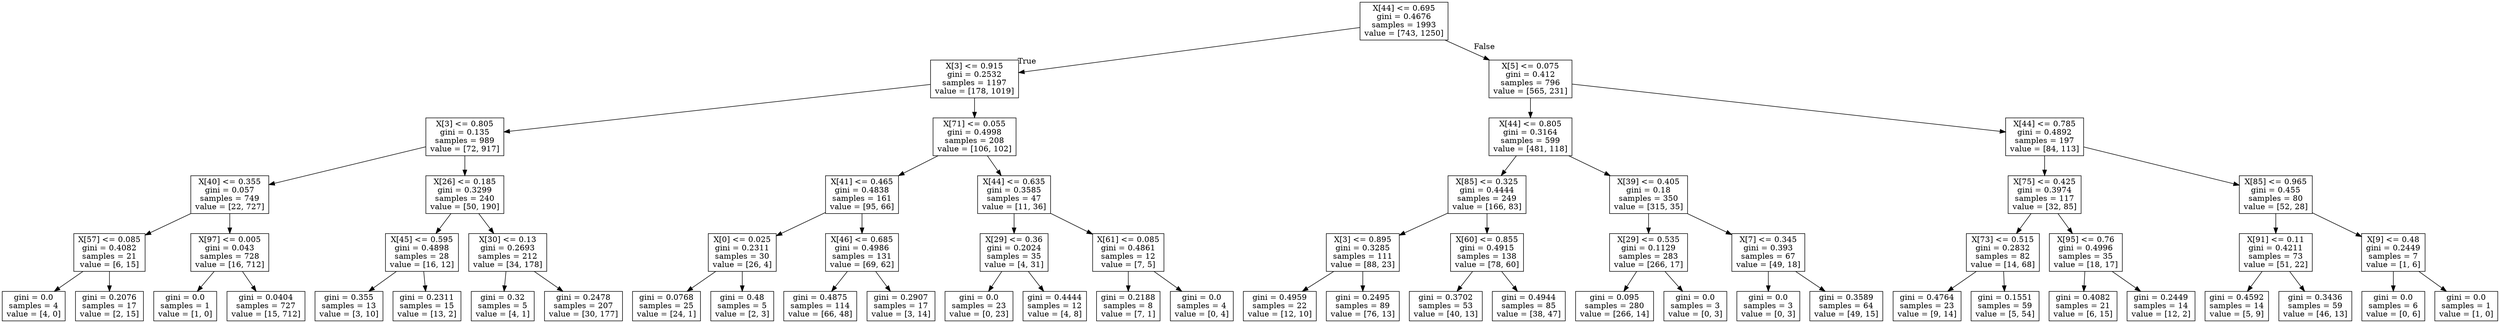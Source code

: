 digraph Tree {
node [shape=box] ;
0 [label="X[44] <= 0.695\ngini = 0.4676\nsamples = 1993\nvalue = [743, 1250]"] ;
1 [label="X[3] <= 0.915\ngini = 0.2532\nsamples = 1197\nvalue = [178, 1019]"] ;
0 -> 1 [labeldistance=2.5, labelangle=45, headlabel="True"] ;
2 [label="X[3] <= 0.805\ngini = 0.135\nsamples = 989\nvalue = [72, 917]"] ;
1 -> 2 ;
3 [label="X[40] <= 0.355\ngini = 0.057\nsamples = 749\nvalue = [22, 727]"] ;
2 -> 3 ;
4 [label="X[57] <= 0.085\ngini = 0.4082\nsamples = 21\nvalue = [6, 15]"] ;
3 -> 4 ;
5 [label="gini = 0.0\nsamples = 4\nvalue = [4, 0]"] ;
4 -> 5 ;
6 [label="gini = 0.2076\nsamples = 17\nvalue = [2, 15]"] ;
4 -> 6 ;
7 [label="X[97] <= 0.005\ngini = 0.043\nsamples = 728\nvalue = [16, 712]"] ;
3 -> 7 ;
8 [label="gini = 0.0\nsamples = 1\nvalue = [1, 0]"] ;
7 -> 8 ;
9 [label="gini = 0.0404\nsamples = 727\nvalue = [15, 712]"] ;
7 -> 9 ;
10 [label="X[26] <= 0.185\ngini = 0.3299\nsamples = 240\nvalue = [50, 190]"] ;
2 -> 10 ;
11 [label="X[45] <= 0.595\ngini = 0.4898\nsamples = 28\nvalue = [16, 12]"] ;
10 -> 11 ;
12 [label="gini = 0.355\nsamples = 13\nvalue = [3, 10]"] ;
11 -> 12 ;
13 [label="gini = 0.2311\nsamples = 15\nvalue = [13, 2]"] ;
11 -> 13 ;
14 [label="X[30] <= 0.13\ngini = 0.2693\nsamples = 212\nvalue = [34, 178]"] ;
10 -> 14 ;
15 [label="gini = 0.32\nsamples = 5\nvalue = [4, 1]"] ;
14 -> 15 ;
16 [label="gini = 0.2478\nsamples = 207\nvalue = [30, 177]"] ;
14 -> 16 ;
17 [label="X[71] <= 0.055\ngini = 0.4998\nsamples = 208\nvalue = [106, 102]"] ;
1 -> 17 ;
18 [label="X[41] <= 0.465\ngini = 0.4838\nsamples = 161\nvalue = [95, 66]"] ;
17 -> 18 ;
19 [label="X[0] <= 0.025\ngini = 0.2311\nsamples = 30\nvalue = [26, 4]"] ;
18 -> 19 ;
20 [label="gini = 0.0768\nsamples = 25\nvalue = [24, 1]"] ;
19 -> 20 ;
21 [label="gini = 0.48\nsamples = 5\nvalue = [2, 3]"] ;
19 -> 21 ;
22 [label="X[46] <= 0.685\ngini = 0.4986\nsamples = 131\nvalue = [69, 62]"] ;
18 -> 22 ;
23 [label="gini = 0.4875\nsamples = 114\nvalue = [66, 48]"] ;
22 -> 23 ;
24 [label="gini = 0.2907\nsamples = 17\nvalue = [3, 14]"] ;
22 -> 24 ;
25 [label="X[44] <= 0.635\ngini = 0.3585\nsamples = 47\nvalue = [11, 36]"] ;
17 -> 25 ;
26 [label="X[29] <= 0.36\ngini = 0.2024\nsamples = 35\nvalue = [4, 31]"] ;
25 -> 26 ;
27 [label="gini = 0.0\nsamples = 23\nvalue = [0, 23]"] ;
26 -> 27 ;
28 [label="gini = 0.4444\nsamples = 12\nvalue = [4, 8]"] ;
26 -> 28 ;
29 [label="X[61] <= 0.085\ngini = 0.4861\nsamples = 12\nvalue = [7, 5]"] ;
25 -> 29 ;
30 [label="gini = 0.2188\nsamples = 8\nvalue = [7, 1]"] ;
29 -> 30 ;
31 [label="gini = 0.0\nsamples = 4\nvalue = [0, 4]"] ;
29 -> 31 ;
32 [label="X[5] <= 0.075\ngini = 0.412\nsamples = 796\nvalue = [565, 231]"] ;
0 -> 32 [labeldistance=2.5, labelangle=-45, headlabel="False"] ;
33 [label="X[44] <= 0.805\ngini = 0.3164\nsamples = 599\nvalue = [481, 118]"] ;
32 -> 33 ;
34 [label="X[85] <= 0.325\ngini = 0.4444\nsamples = 249\nvalue = [166, 83]"] ;
33 -> 34 ;
35 [label="X[3] <= 0.895\ngini = 0.3285\nsamples = 111\nvalue = [88, 23]"] ;
34 -> 35 ;
36 [label="gini = 0.4959\nsamples = 22\nvalue = [12, 10]"] ;
35 -> 36 ;
37 [label="gini = 0.2495\nsamples = 89\nvalue = [76, 13]"] ;
35 -> 37 ;
38 [label="X[60] <= 0.855\ngini = 0.4915\nsamples = 138\nvalue = [78, 60]"] ;
34 -> 38 ;
39 [label="gini = 0.3702\nsamples = 53\nvalue = [40, 13]"] ;
38 -> 39 ;
40 [label="gini = 0.4944\nsamples = 85\nvalue = [38, 47]"] ;
38 -> 40 ;
41 [label="X[39] <= 0.405\ngini = 0.18\nsamples = 350\nvalue = [315, 35]"] ;
33 -> 41 ;
42 [label="X[29] <= 0.535\ngini = 0.1129\nsamples = 283\nvalue = [266, 17]"] ;
41 -> 42 ;
43 [label="gini = 0.095\nsamples = 280\nvalue = [266, 14]"] ;
42 -> 43 ;
44 [label="gini = 0.0\nsamples = 3\nvalue = [0, 3]"] ;
42 -> 44 ;
45 [label="X[7] <= 0.345\ngini = 0.393\nsamples = 67\nvalue = [49, 18]"] ;
41 -> 45 ;
46 [label="gini = 0.0\nsamples = 3\nvalue = [0, 3]"] ;
45 -> 46 ;
47 [label="gini = 0.3589\nsamples = 64\nvalue = [49, 15]"] ;
45 -> 47 ;
48 [label="X[44] <= 0.785\ngini = 0.4892\nsamples = 197\nvalue = [84, 113]"] ;
32 -> 48 ;
49 [label="X[75] <= 0.425\ngini = 0.3974\nsamples = 117\nvalue = [32, 85]"] ;
48 -> 49 ;
50 [label="X[73] <= 0.515\ngini = 0.2832\nsamples = 82\nvalue = [14, 68]"] ;
49 -> 50 ;
51 [label="gini = 0.4764\nsamples = 23\nvalue = [9, 14]"] ;
50 -> 51 ;
52 [label="gini = 0.1551\nsamples = 59\nvalue = [5, 54]"] ;
50 -> 52 ;
53 [label="X[95] <= 0.76\ngini = 0.4996\nsamples = 35\nvalue = [18, 17]"] ;
49 -> 53 ;
54 [label="gini = 0.4082\nsamples = 21\nvalue = [6, 15]"] ;
53 -> 54 ;
55 [label="gini = 0.2449\nsamples = 14\nvalue = [12, 2]"] ;
53 -> 55 ;
56 [label="X[85] <= 0.965\ngini = 0.455\nsamples = 80\nvalue = [52, 28]"] ;
48 -> 56 ;
57 [label="X[91] <= 0.11\ngini = 0.4211\nsamples = 73\nvalue = [51, 22]"] ;
56 -> 57 ;
58 [label="gini = 0.4592\nsamples = 14\nvalue = [5, 9]"] ;
57 -> 58 ;
59 [label="gini = 0.3436\nsamples = 59\nvalue = [46, 13]"] ;
57 -> 59 ;
60 [label="X[9] <= 0.48\ngini = 0.2449\nsamples = 7\nvalue = [1, 6]"] ;
56 -> 60 ;
61 [label="gini = 0.0\nsamples = 6\nvalue = [0, 6]"] ;
60 -> 61 ;
62 [label="gini = 0.0\nsamples = 1\nvalue = [1, 0]"] ;
60 -> 62 ;
}
